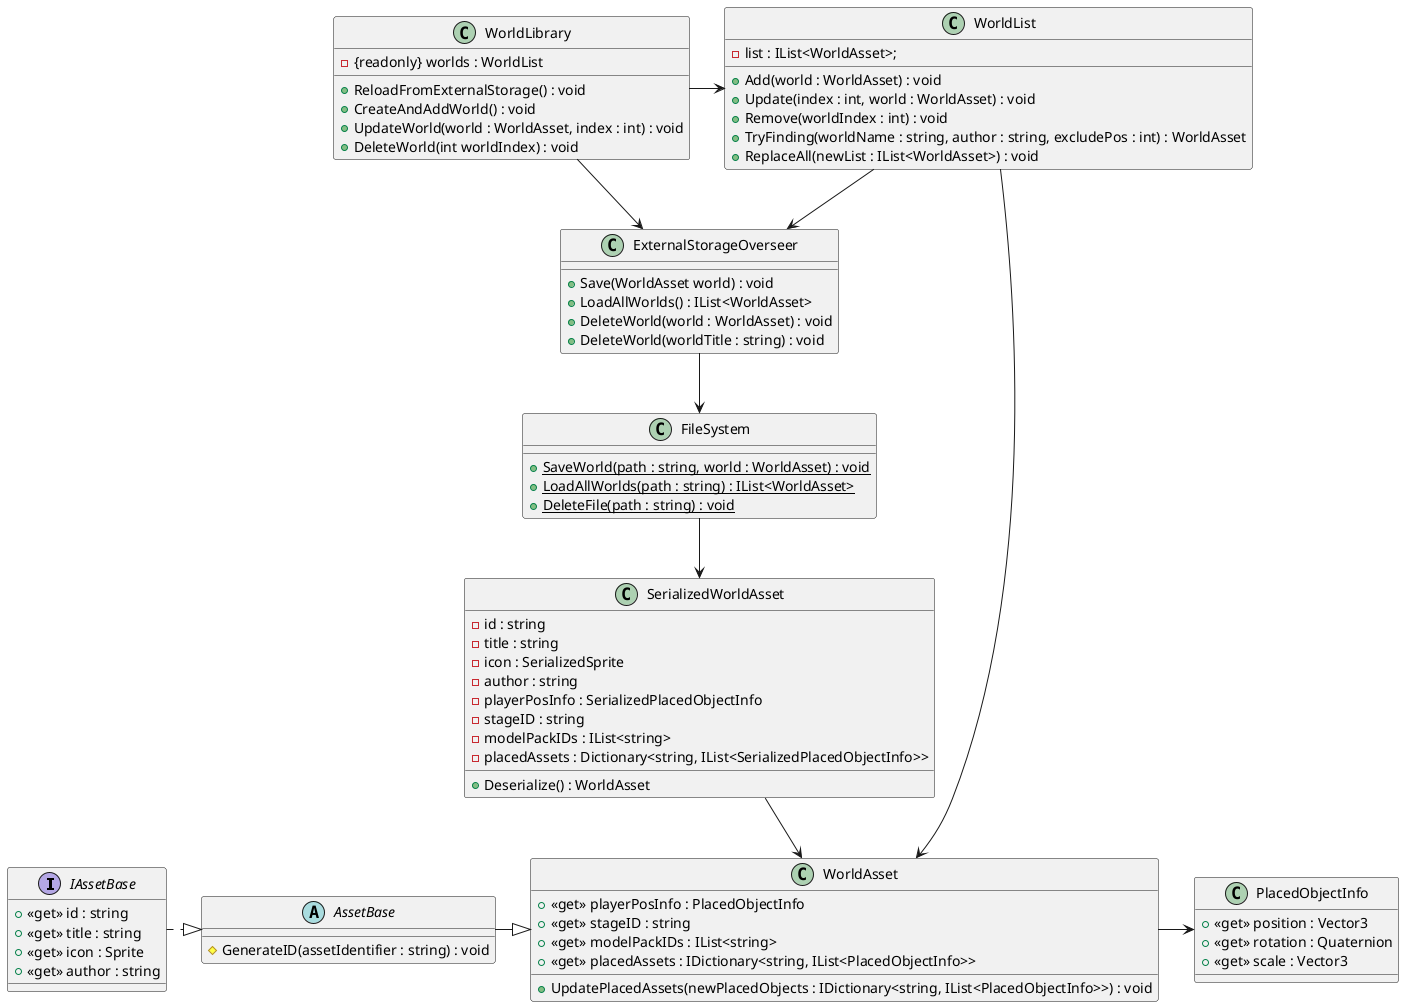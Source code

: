 ﻿@startuml

interface IAssetBase
{
    + <<get>> id : string
    + <<get>> title : string
    + <<get>> icon : Sprite
    + <<get>> author : string
}

abstract class AssetBase
{
    # GenerateID(assetIdentifier : string) : void
}

class PlacedObjectInfo
{
    + <<get>> position : Vector3
    + <<get>> rotation : Quaternion
    + <<get>> scale : Vector3
}

class WorldAsset 
{
    + <<get>> playerPosInfo : PlacedObjectInfo
    + <<get>> stageID : string
    + <<get>> modelPackIDs : IList<string>
    + <<get>> placedAssets : IDictionary<string, IList<PlacedObjectInfo>>
    
    + UpdatePlacedAssets(newPlacedObjects : IDictionary<string, IList<PlacedObjectInfo>>) : void
}

class WorldList
{
    - list : IList<WorldAsset>;
    
    + Add(world : WorldAsset) : void
    + Update(index : int, world : WorldAsset) : void
    + Remove(worldIndex : int) : void
    + TryFinding(worldName : string, author : string, excludePos : int) : WorldAsset
    + ReplaceAll(newList : IList<WorldAsset>) : void
}

class WorldLibrary 
{
    - {readonly} worlds : WorldList
    
    + ReloadFromExternalStorage() : void
    + CreateAndAddWorld() : void
    + UpdateWorld(world : WorldAsset, index : int) : void
    + DeleteWorld(int worldIndex) : void
}

class ExternalStorageOverseer
{
    + Save(WorldAsset world) : void
    + LoadAllWorlds() : IList<WorldAsset>
    + DeleteWorld(world : WorldAsset) : void
    + DeleteWorld(worldTitle : string) : void
    
}

class FileSystem 
{
    + {static} SaveWorld(path : string, world : WorldAsset) : void
    + {static} LoadAllWorlds(path : string) : IList<WorldAsset>
    + {static} DeleteFile(path : string) : void
}

class SerializedWorldAsset 
{
    - id : string
    - title : string
    - icon : SerializedSprite
    - author : string
    - playerPosInfo : SerializedPlacedObjectInfo
    - stageID : string
    - modelPackIDs : IList<string>
    - placedAssets : Dictionary<string, IList<SerializedPlacedObjectInfo>>
    
    + Deserialize() : WorldAsset
}

IAssetBase .|> AssetBase
AssetBase -|> WorldAsset
WorldAsset -> PlacedObjectInfo

WorldList --> WorldAsset
WorldLibrary -> WorldList
WorldLibrary --> ExternalStorageOverseer
WorldList --> ExternalStorageOverseer
ExternalStorageOverseer --> FileSystem
FileSystem --> SerializedWorldAsset
SerializedWorldAsset --> WorldAsset


@enduml